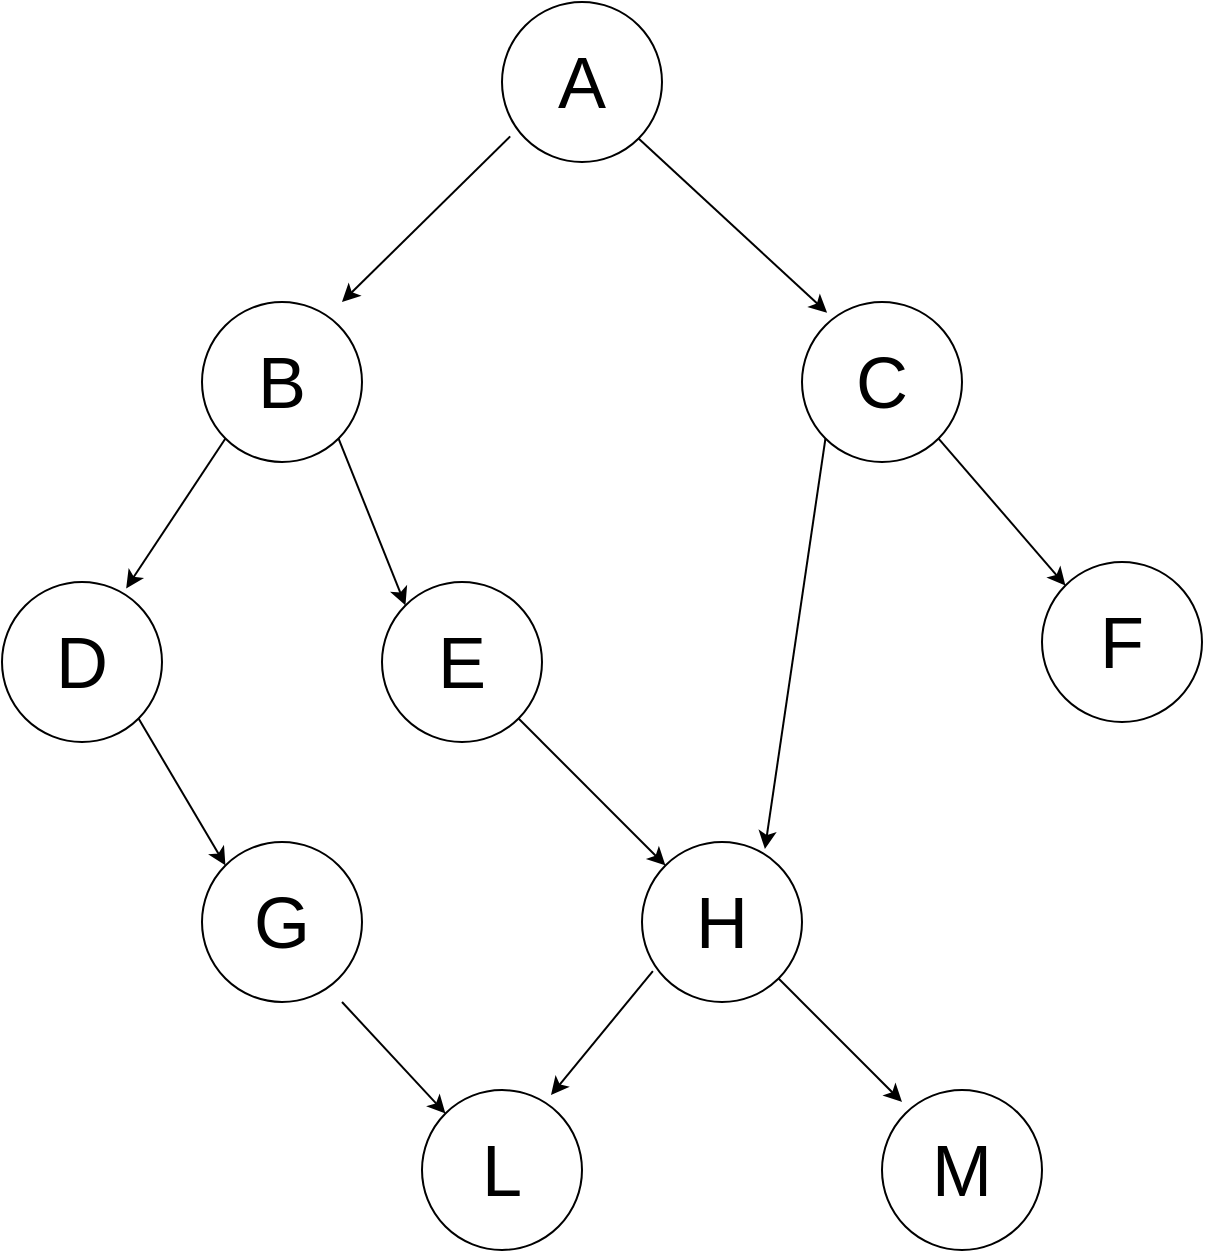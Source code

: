 <mxfile version="11.3.0" type="github" pages="1"><diagram id="v9nHSJYeFSr_Vfa2ze1b" name="Page-1"><mxGraphModel dx="1301" dy="691" grid="1" gridSize="10" guides="1" tooltips="1" connect="1" arrows="1" fold="1" page="1" pageScale="1" pageWidth="827" pageHeight="1169" math="0" shadow="0"><root><mxCell id="0"/><mxCell id="1" parent="0"/><mxCell id="Hf9Dp8xnVoOJVALMZL5D-1" value="&lt;span style=&quot;font-size: 36px&quot;&gt;A&lt;/span&gt;" style="ellipse;whiteSpace=wrap;html=1;aspect=fixed;" vertex="1" parent="1"><mxGeometry x="360" y="40" width="80" height="80" as="geometry"/></mxCell><mxCell id="Hf9Dp8xnVoOJVALMZL5D-2" value="&lt;font style=&quot;font-size: 36px&quot;&gt;B&lt;/font&gt;" style="ellipse;whiteSpace=wrap;html=1;aspect=fixed;" vertex="1" parent="1"><mxGeometry x="210" y="190" width="80" height="80" as="geometry"/></mxCell><mxCell id="Hf9Dp8xnVoOJVALMZL5D-3" value="&lt;font style=&quot;font-size: 36px&quot;&gt;C&lt;/font&gt;" style="ellipse;whiteSpace=wrap;html=1;aspect=fixed;" vertex="1" parent="1"><mxGeometry x="510" y="190" width="80" height="80" as="geometry"/></mxCell><mxCell id="Hf9Dp8xnVoOJVALMZL5D-4" value="&lt;font style=&quot;font-size: 36px&quot;&gt;D&lt;/font&gt;" style="ellipse;whiteSpace=wrap;html=1;aspect=fixed;" vertex="1" parent="1"><mxGeometry x="110" y="330" width="80" height="80" as="geometry"/></mxCell><mxCell id="Hf9Dp8xnVoOJVALMZL5D-5" value="&lt;font style=&quot;font-size: 36px&quot;&gt;E&lt;/font&gt;" style="ellipse;whiteSpace=wrap;html=1;aspect=fixed;" vertex="1" parent="1"><mxGeometry x="300" y="330" width="80" height="80" as="geometry"/></mxCell><mxCell id="Hf9Dp8xnVoOJVALMZL5D-6" value="&lt;span style=&quot;font-size: 36px&quot;&gt;G&lt;/span&gt;" style="ellipse;whiteSpace=wrap;html=1;aspect=fixed;" vertex="1" parent="1"><mxGeometry x="210" y="460" width="80" height="80" as="geometry"/></mxCell><mxCell id="Hf9Dp8xnVoOJVALMZL5D-7" value="&lt;font style=&quot;font-size: 36px&quot;&gt;H&lt;/font&gt;" style="ellipse;whiteSpace=wrap;html=1;aspect=fixed;" vertex="1" parent="1"><mxGeometry x="430" y="460" width="80" height="80" as="geometry"/></mxCell><mxCell id="Hf9Dp8xnVoOJVALMZL5D-8" value="&lt;font style=&quot;font-size: 36px&quot;&gt;L&lt;/font&gt;" style="ellipse;whiteSpace=wrap;html=1;aspect=fixed;" vertex="1" parent="1"><mxGeometry x="320" y="584" width="80" height="80" as="geometry"/></mxCell><mxCell id="Hf9Dp8xnVoOJVALMZL5D-9" value="&lt;font style=&quot;font-size: 36px&quot;&gt;M&lt;/font&gt;" style="ellipse;whiteSpace=wrap;html=1;aspect=fixed;" vertex="1" parent="1"><mxGeometry x="550" y="584" width="80" height="80" as="geometry"/></mxCell><mxCell id="Hf9Dp8xnVoOJVALMZL5D-10" value="" style="endArrow=classic;html=1;exitX=0.051;exitY=0.84;exitDx=0;exitDy=0;exitPerimeter=0;" edge="1" parent="1" source="Hf9Dp8xnVoOJVALMZL5D-1"><mxGeometry width="50" height="50" relative="1" as="geometry"><mxPoint x="350" y="160" as="sourcePoint"/><mxPoint x="280" y="190" as="targetPoint"/></mxGeometry></mxCell><mxCell id="Hf9Dp8xnVoOJVALMZL5D-11" value="" style="endArrow=classic;html=1;exitX=0;exitY=1;exitDx=0;exitDy=0;entryX=0.776;entryY=0.04;entryDx=0;entryDy=0;entryPerimeter=0;" edge="1" parent="1" source="Hf9Dp8xnVoOJVALMZL5D-2" target="Hf9Dp8xnVoOJVALMZL5D-4"><mxGeometry width="50" height="50" relative="1" as="geometry"><mxPoint x="50" y="330" as="sourcePoint"/><mxPoint x="100" y="280" as="targetPoint"/></mxGeometry></mxCell><mxCell id="Hf9Dp8xnVoOJVALMZL5D-12" value="" style="endArrow=classic;html=1;exitX=1;exitY=1;exitDx=0;exitDy=0;entryX=0;entryY=0;entryDx=0;entryDy=0;" edge="1" parent="1" source="Hf9Dp8xnVoOJVALMZL5D-2" target="Hf9Dp8xnVoOJVALMZL5D-5"><mxGeometry width="50" height="50" relative="1" as="geometry"><mxPoint x="320" y="290" as="sourcePoint"/><mxPoint x="370" y="240" as="targetPoint"/></mxGeometry></mxCell><mxCell id="Hf9Dp8xnVoOJVALMZL5D-13" value="" style="endArrow=classic;html=1;exitX=1;exitY=1;exitDx=0;exitDy=0;entryX=0;entryY=0;entryDx=0;entryDy=0;" edge="1" parent="1" source="Hf9Dp8xnVoOJVALMZL5D-4" target="Hf9Dp8xnVoOJVALMZL5D-6"><mxGeometry width="50" height="50" relative="1" as="geometry"><mxPoint x="-10" y="500" as="sourcePoint"/><mxPoint x="40" y="450" as="targetPoint"/></mxGeometry></mxCell><mxCell id="Hf9Dp8xnVoOJVALMZL5D-14" value="" style="endArrow=classic;html=1;exitX=1;exitY=1;exitDx=0;exitDy=0;entryX=0;entryY=0;entryDx=0;entryDy=0;" edge="1" parent="1" source="Hf9Dp8xnVoOJVALMZL5D-5" target="Hf9Dp8xnVoOJVALMZL5D-7"><mxGeometry width="50" height="50" relative="1" as="geometry"><mxPoint x="-20" y="500" as="sourcePoint"/><mxPoint x="30" y="450" as="targetPoint"/></mxGeometry></mxCell><mxCell id="Hf9Dp8xnVoOJVALMZL5D-15" value="" style="endArrow=classic;html=1;exitX=0;exitY=1;exitDx=0;exitDy=0;entryX=0.768;entryY=0.043;entryDx=0;entryDy=0;entryPerimeter=0;" edge="1" parent="1" source="Hf9Dp8xnVoOJVALMZL5D-3" target="Hf9Dp8xnVoOJVALMZL5D-7"><mxGeometry width="50" height="50" relative="1" as="geometry"><mxPoint x="50" y="530" as="sourcePoint"/><mxPoint x="500" y="450" as="targetPoint"/></mxGeometry></mxCell><mxCell id="Hf9Dp8xnVoOJVALMZL5D-16" value="" style="endArrow=classic;html=1;exitX=1;exitY=1;exitDx=0;exitDy=0;entryX=0.157;entryY=0.067;entryDx=0;entryDy=0;entryPerimeter=0;" edge="1" parent="1" source="Hf9Dp8xnVoOJVALMZL5D-1" target="Hf9Dp8xnVoOJVALMZL5D-3"><mxGeometry width="50" height="50" relative="1" as="geometry"><mxPoint x="50" y="230" as="sourcePoint"/><mxPoint x="520" y="190" as="targetPoint"/></mxGeometry></mxCell><mxCell id="Hf9Dp8xnVoOJVALMZL5D-17" value="&lt;font style=&quot;font-size: 36px&quot;&gt;F&lt;/font&gt;" style="ellipse;whiteSpace=wrap;html=1;aspect=fixed;" vertex="1" parent="1"><mxGeometry x="630" y="320" width="80" height="80" as="geometry"/></mxCell><mxCell id="Hf9Dp8xnVoOJVALMZL5D-18" value="" style="endArrow=classic;html=1;exitX=1;exitY=1;exitDx=0;exitDy=0;entryX=0;entryY=0;entryDx=0;entryDy=0;" edge="1" parent="1" source="Hf9Dp8xnVoOJVALMZL5D-3" target="Hf9Dp8xnVoOJVALMZL5D-17"><mxGeometry width="50" height="50" relative="1" as="geometry"><mxPoint x="-40" y="370" as="sourcePoint"/><mxPoint x="10" y="320" as="targetPoint"/></mxGeometry></mxCell><mxCell id="Hf9Dp8xnVoOJVALMZL5D-19" value="" style="endArrow=classic;html=1;exitX=0.068;exitY=0.807;exitDx=0;exitDy=0;exitPerimeter=0;entryX=0.806;entryY=0.032;entryDx=0;entryDy=0;entryPerimeter=0;" edge="1" parent="1" source="Hf9Dp8xnVoOJVALMZL5D-7" target="Hf9Dp8xnVoOJVALMZL5D-8"><mxGeometry width="50" height="50" relative="1" as="geometry"><mxPoint x="30" y="560" as="sourcePoint"/><mxPoint x="80" y="510" as="targetPoint"/></mxGeometry></mxCell><mxCell id="Hf9Dp8xnVoOJVALMZL5D-20" value="" style="endArrow=classic;html=1;exitX=1;exitY=1;exitDx=0;exitDy=0;" edge="1" parent="1" source="Hf9Dp8xnVoOJVALMZL5D-7"><mxGeometry width="50" height="50" relative="1" as="geometry"><mxPoint x="80" y="650" as="sourcePoint"/><mxPoint x="560" y="590" as="targetPoint"/></mxGeometry></mxCell><mxCell id="Hf9Dp8xnVoOJVALMZL5D-21" value="" style="endArrow=classic;html=1;entryX=0;entryY=0;entryDx=0;entryDy=0;" edge="1" parent="1" target="Hf9Dp8xnVoOJVALMZL5D-8"><mxGeometry width="50" height="50" relative="1" as="geometry"><mxPoint x="280" y="540" as="sourcePoint"/><mxPoint x="120" y="530" as="targetPoint"/></mxGeometry></mxCell></root></mxGraphModel></diagram></mxfile>